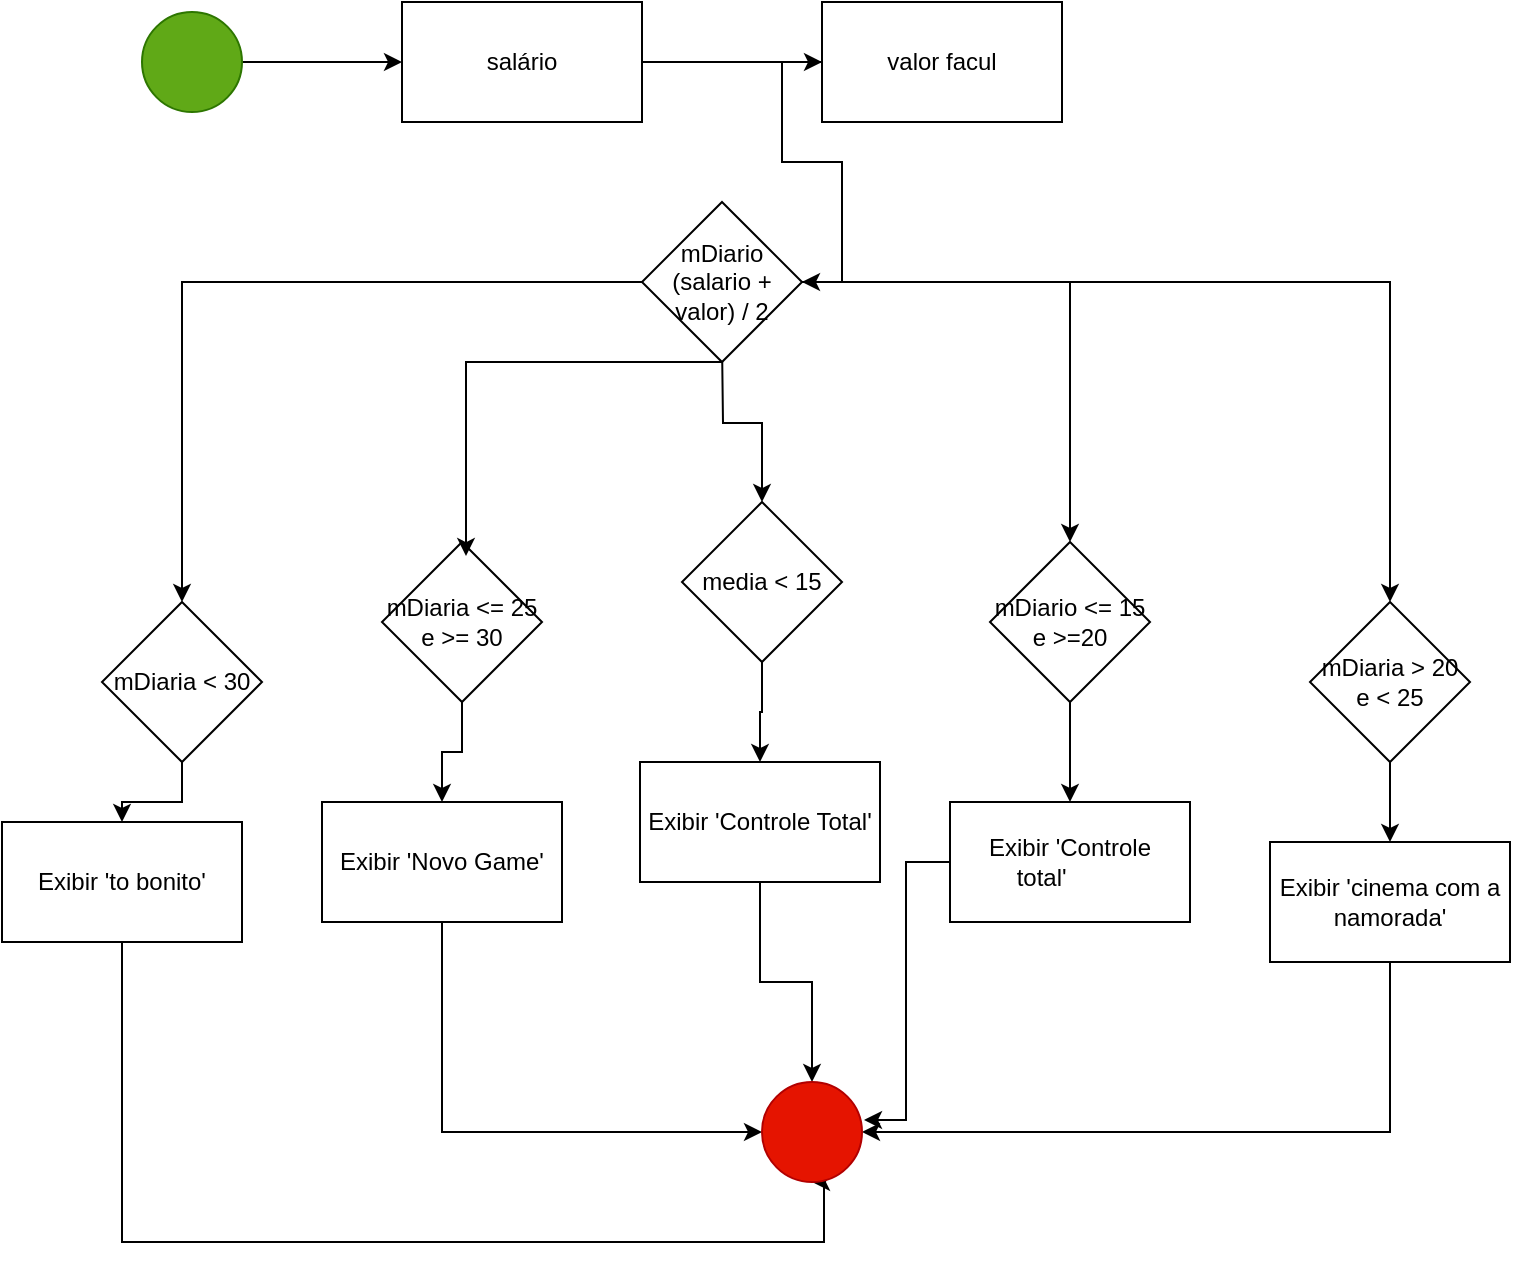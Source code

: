 <mxfile version="28.0.6">
  <diagram name="Página-1" id="QpFxAXm8zLFmMPZCdhue">
    <mxGraphModel dx="872" dy="537" grid="1" gridSize="10" guides="1" tooltips="1" connect="1" arrows="1" fold="1" page="1" pageScale="1" pageWidth="827" pageHeight="1169" math="0" shadow="0">
      <root>
        <mxCell id="0" />
        <mxCell id="1" parent="0" />
        <mxCell id="sKbN_B9_Vag0Z-YbdC31-35" value="" style="edgeStyle=orthogonalEdgeStyle;rounded=0;orthogonalLoop=1;jettySize=auto;html=1;" parent="1" source="sKbN_B9_Vag0Z-YbdC31-21" target="sKbN_B9_Vag0Z-YbdC31-22" edge="1">
          <mxGeometry relative="1" as="geometry" />
        </mxCell>
        <mxCell id="sKbN_B9_Vag0Z-YbdC31-21" value="" style="ellipse;whiteSpace=wrap;html=1;aspect=fixed;fillColor=#60a917;fontColor=#ffffff;strokeColor=#2D7600;" parent="1" vertex="1">
          <mxGeometry x="110" y="95" width="50" height="50" as="geometry" />
        </mxCell>
        <mxCell id="sKbN_B9_Vag0Z-YbdC31-36" value="" style="edgeStyle=orthogonalEdgeStyle;rounded=0;orthogonalLoop=1;jettySize=auto;html=1;" parent="1" source="sKbN_B9_Vag0Z-YbdC31-22" target="sKbN_B9_Vag0Z-YbdC31-23" edge="1">
          <mxGeometry relative="1" as="geometry" />
        </mxCell>
        <mxCell id="sKbN_B9_Vag0Z-YbdC31-22" value="salário" style="rounded=0;whiteSpace=wrap;html=1;" parent="1" vertex="1">
          <mxGeometry x="240" y="90" width="120" height="60" as="geometry" />
        </mxCell>
        <mxCell id="sKbN_B9_Vag0Z-YbdC31-37" style="edgeStyle=orthogonalEdgeStyle;rounded=0;orthogonalLoop=1;jettySize=auto;html=1;entryX=1;entryY=0.5;entryDx=0;entryDy=0;" parent="1" source="sKbN_B9_Vag0Z-YbdC31-23" target="CWG1tslRLSKUYIUXOoSt-4" edge="1">
          <mxGeometry relative="1" as="geometry">
            <mxPoint x="460" y="245" as="targetPoint" />
          </mxGeometry>
        </mxCell>
        <mxCell id="sKbN_B9_Vag0Z-YbdC31-23" value="valor facul" style="rounded=0;whiteSpace=wrap;html=1;" parent="1" vertex="1">
          <mxGeometry x="450" y="90" width="120" height="60" as="geometry" />
        </mxCell>
        <mxCell id="CWG1tslRLSKUYIUXOoSt-1" style="edgeStyle=orthogonalEdgeStyle;rounded=0;orthogonalLoop=1;jettySize=auto;html=1;" edge="1" parent="1" target="sKbN_B9_Vag0Z-YbdC31-27">
          <mxGeometry relative="1" as="geometry">
            <mxPoint x="400" y="260" as="sourcePoint" />
          </mxGeometry>
        </mxCell>
        <mxCell id="CWG1tslRLSKUYIUXOoSt-3" style="edgeStyle=orthogonalEdgeStyle;rounded=0;orthogonalLoop=1;jettySize=auto;html=1;entryX=0.5;entryY=0;entryDx=0;entryDy=0;exitX=0;exitY=0.5;exitDx=0;exitDy=0;" edge="1" parent="1" source="CWG1tslRLSKUYIUXOoSt-4" target="sKbN_B9_Vag0Z-YbdC31-25">
          <mxGeometry relative="1" as="geometry">
            <mxPoint x="340" y="230" as="sourcePoint" />
          </mxGeometry>
        </mxCell>
        <mxCell id="CWG1tslRLSKUYIUXOoSt-7" value="" style="edgeStyle=orthogonalEdgeStyle;rounded=0;orthogonalLoop=1;jettySize=auto;html=1;" edge="1" parent="1" source="sKbN_B9_Vag0Z-YbdC31-25" target="sKbN_B9_Vag0Z-YbdC31-30">
          <mxGeometry relative="1" as="geometry" />
        </mxCell>
        <mxCell id="sKbN_B9_Vag0Z-YbdC31-25" value="mDiaria &amp;lt; 30" style="rhombus;whiteSpace=wrap;html=1;" parent="1" vertex="1">
          <mxGeometry x="90" y="390" width="80" height="80" as="geometry" />
        </mxCell>
        <mxCell id="CWG1tslRLSKUYIUXOoSt-8" value="" style="edgeStyle=orthogonalEdgeStyle;rounded=0;orthogonalLoop=1;jettySize=auto;html=1;" edge="1" parent="1" source="sKbN_B9_Vag0Z-YbdC31-26" target="sKbN_B9_Vag0Z-YbdC31-31">
          <mxGeometry relative="1" as="geometry" />
        </mxCell>
        <mxCell id="sKbN_B9_Vag0Z-YbdC31-26" value="mDiaria &amp;lt;= 25 e &amp;gt;= 30" style="rhombus;whiteSpace=wrap;html=1;" parent="1" vertex="1">
          <mxGeometry x="230" y="360" width="80" height="80" as="geometry" />
        </mxCell>
        <mxCell id="CWG1tslRLSKUYIUXOoSt-9" value="" style="edgeStyle=orthogonalEdgeStyle;rounded=0;orthogonalLoop=1;jettySize=auto;html=1;" edge="1" parent="1" source="sKbN_B9_Vag0Z-YbdC31-27" target="sKbN_B9_Vag0Z-YbdC31-32">
          <mxGeometry relative="1" as="geometry" />
        </mxCell>
        <mxCell id="sKbN_B9_Vag0Z-YbdC31-27" value="media &amp;lt; 15" style="rhombus;whiteSpace=wrap;html=1;" parent="1" vertex="1">
          <mxGeometry x="380" y="340" width="80" height="80" as="geometry" />
        </mxCell>
        <mxCell id="CWG1tslRLSKUYIUXOoSt-10" value="" style="edgeStyle=orthogonalEdgeStyle;rounded=0;orthogonalLoop=1;jettySize=auto;html=1;" edge="1" parent="1" source="sKbN_B9_Vag0Z-YbdC31-28" target="sKbN_B9_Vag0Z-YbdC31-33">
          <mxGeometry relative="1" as="geometry" />
        </mxCell>
        <mxCell id="sKbN_B9_Vag0Z-YbdC31-28" value="mDiario &amp;lt;= 15 e &amp;gt;=20" style="rhombus;whiteSpace=wrap;html=1;" parent="1" vertex="1">
          <mxGeometry x="534" y="360" width="80" height="80" as="geometry" />
        </mxCell>
        <mxCell id="CWG1tslRLSKUYIUXOoSt-11" value="" style="edgeStyle=orthogonalEdgeStyle;rounded=0;orthogonalLoop=1;jettySize=auto;html=1;" edge="1" parent="1" source="sKbN_B9_Vag0Z-YbdC31-29" target="sKbN_B9_Vag0Z-YbdC31-34">
          <mxGeometry relative="1" as="geometry" />
        </mxCell>
        <mxCell id="sKbN_B9_Vag0Z-YbdC31-29" value="mDiaria &amp;gt; 20 e &amp;lt; 25" style="rhombus;whiteSpace=wrap;html=1;" parent="1" vertex="1">
          <mxGeometry x="694" y="390" width="80" height="80" as="geometry" />
        </mxCell>
        <mxCell id="CWG1tslRLSKUYIUXOoSt-17" style="edgeStyle=orthogonalEdgeStyle;rounded=0;orthogonalLoop=1;jettySize=auto;html=1;entryX=0.5;entryY=1;entryDx=0;entryDy=0;" edge="1" parent="1" source="sKbN_B9_Vag0Z-YbdC31-30" target="CWG1tslRLSKUYIUXOoSt-12">
          <mxGeometry relative="1" as="geometry">
            <mxPoint x="450" y="694" as="targetPoint" />
            <Array as="points">
              <mxPoint x="100" y="710" />
              <mxPoint x="451" y="710" />
              <mxPoint x="451" y="680" />
            </Array>
          </mxGeometry>
        </mxCell>
        <mxCell id="sKbN_B9_Vag0Z-YbdC31-30" value="Exibir &#39;to bonito&#39;" style="rounded=0;whiteSpace=wrap;html=1;" parent="1" vertex="1">
          <mxGeometry x="40" y="500" width="120" height="60" as="geometry" />
        </mxCell>
        <mxCell id="CWG1tslRLSKUYIUXOoSt-16" style="edgeStyle=orthogonalEdgeStyle;rounded=0;orthogonalLoop=1;jettySize=auto;html=1;entryX=0;entryY=0.5;entryDx=0;entryDy=0;" edge="1" parent="1" source="sKbN_B9_Vag0Z-YbdC31-31" target="CWG1tslRLSKUYIUXOoSt-12">
          <mxGeometry relative="1" as="geometry">
            <Array as="points">
              <mxPoint x="260" y="655" />
            </Array>
          </mxGeometry>
        </mxCell>
        <mxCell id="sKbN_B9_Vag0Z-YbdC31-31" value="Exibir &#39;Novo Game&#39;" style="rounded=0;whiteSpace=wrap;html=1;" parent="1" vertex="1">
          <mxGeometry x="200" y="490" width="120" height="60" as="geometry" />
        </mxCell>
        <mxCell id="CWG1tslRLSKUYIUXOoSt-15" style="edgeStyle=orthogonalEdgeStyle;rounded=0;orthogonalLoop=1;jettySize=auto;html=1;entryX=0.5;entryY=0;entryDx=0;entryDy=0;" edge="1" parent="1" source="sKbN_B9_Vag0Z-YbdC31-32" target="CWG1tslRLSKUYIUXOoSt-12">
          <mxGeometry relative="1" as="geometry" />
        </mxCell>
        <mxCell id="sKbN_B9_Vag0Z-YbdC31-32" value="Exibir &#39;Controle Total&#39;" style="rounded=0;whiteSpace=wrap;html=1;" parent="1" vertex="1">
          <mxGeometry x="359" y="470" width="120" height="60" as="geometry" />
        </mxCell>
        <mxCell id="sKbN_B9_Vag0Z-YbdC31-33" value="Exibir &#39;Controle total&#39;&lt;span style=&quot;white-space: pre;&quot;&gt;&#x9;&lt;/span&gt;&lt;span style=&quot;white-space: pre;&quot;&gt;&#x9;&lt;/span&gt;" style="rounded=0;whiteSpace=wrap;html=1;" parent="1" vertex="1">
          <mxGeometry x="514" y="490" width="120" height="60" as="geometry" />
        </mxCell>
        <mxCell id="CWG1tslRLSKUYIUXOoSt-13" style="edgeStyle=orthogonalEdgeStyle;rounded=0;orthogonalLoop=1;jettySize=auto;html=1;entryX=1;entryY=0.5;entryDx=0;entryDy=0;" edge="1" parent="1" source="sKbN_B9_Vag0Z-YbdC31-34" target="CWG1tslRLSKUYIUXOoSt-12">
          <mxGeometry relative="1" as="geometry">
            <Array as="points">
              <mxPoint x="734" y="655" />
            </Array>
          </mxGeometry>
        </mxCell>
        <mxCell id="sKbN_B9_Vag0Z-YbdC31-34" value="Exibir &#39;cinema com a namorada&#39;" style="rounded=0;whiteSpace=wrap;html=1;" parent="1" vertex="1">
          <mxGeometry x="674" y="510" width="120" height="60" as="geometry" />
        </mxCell>
        <mxCell id="CWG1tslRLSKUYIUXOoSt-2" style="edgeStyle=orthogonalEdgeStyle;rounded=0;orthogonalLoop=1;jettySize=auto;html=1;entryX=0.525;entryY=0.088;entryDx=0;entryDy=0;entryPerimeter=0;" edge="1" parent="1" target="sKbN_B9_Vag0Z-YbdC31-26">
          <mxGeometry relative="1" as="geometry">
            <mxPoint x="400" y="260" as="sourcePoint" />
            <Array as="points">
              <mxPoint x="400" y="270" />
              <mxPoint x="272" y="270" />
            </Array>
          </mxGeometry>
        </mxCell>
        <mxCell id="CWG1tslRLSKUYIUXOoSt-5" style="edgeStyle=orthogonalEdgeStyle;rounded=0;orthogonalLoop=1;jettySize=auto;html=1;entryX=0.5;entryY=0;entryDx=0;entryDy=0;" edge="1" parent="1" source="CWG1tslRLSKUYIUXOoSt-4" target="sKbN_B9_Vag0Z-YbdC31-28">
          <mxGeometry relative="1" as="geometry" />
        </mxCell>
        <mxCell id="CWG1tslRLSKUYIUXOoSt-6" style="edgeStyle=orthogonalEdgeStyle;rounded=0;orthogonalLoop=1;jettySize=auto;html=1;" edge="1" parent="1" source="CWG1tslRLSKUYIUXOoSt-4" target="sKbN_B9_Vag0Z-YbdC31-29">
          <mxGeometry relative="1" as="geometry" />
        </mxCell>
        <mxCell id="CWG1tslRLSKUYIUXOoSt-4" value="mDiario (salario + valor) / 2" style="rhombus;whiteSpace=wrap;html=1;" vertex="1" parent="1">
          <mxGeometry x="360" y="190" width="80" height="80" as="geometry" />
        </mxCell>
        <mxCell id="CWG1tslRLSKUYIUXOoSt-12" value="" style="ellipse;whiteSpace=wrap;html=1;aspect=fixed;fillColor=#e51400;fontColor=#ffffff;strokeColor=#B20000;" vertex="1" parent="1">
          <mxGeometry x="420" y="630" width="50" height="50" as="geometry" />
        </mxCell>
        <mxCell id="CWG1tslRLSKUYIUXOoSt-14" style="edgeStyle=orthogonalEdgeStyle;rounded=0;orthogonalLoop=1;jettySize=auto;html=1;entryX=1.02;entryY=0.38;entryDx=0;entryDy=0;entryPerimeter=0;" edge="1" parent="1" source="sKbN_B9_Vag0Z-YbdC31-33" target="CWG1tslRLSKUYIUXOoSt-12">
          <mxGeometry relative="1" as="geometry" />
        </mxCell>
      </root>
    </mxGraphModel>
  </diagram>
</mxfile>
